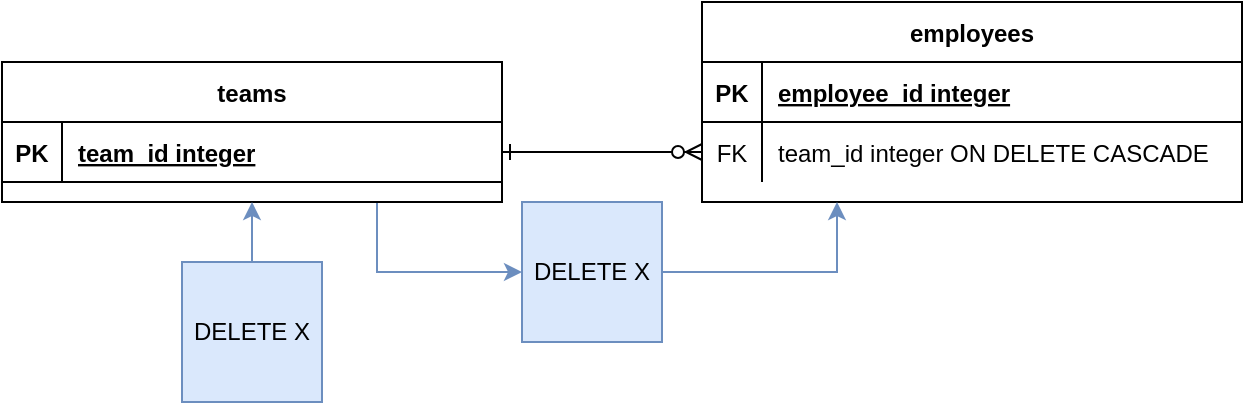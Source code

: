 <mxfile version="24.7.5">
  <diagram id="R2lEEEUBdFMjLlhIrx00" name="Page-1">
    <mxGraphModel dx="1434" dy="782" grid="1" gridSize="10" guides="1" tooltips="1" connect="1" arrows="1" fold="1" page="1" pageScale="1" pageWidth="850" pageHeight="1100" math="0" shadow="0" extFonts="Permanent Marker^https://fonts.googleapis.com/css?family=Permanent+Marker">
      <root>
        <mxCell id="0" />
        <mxCell id="1" parent="0" />
        <mxCell id="KNevRsefQJ03b3R65TDT-1" value="" style="edgeStyle=entityRelationEdgeStyle;endArrow=ERzeroToMany;startArrow=ERone;endFill=1;startFill=0;" parent="1" source="KNevRsefQJ03b3R65TDT-10" target="KNevRsefQJ03b3R65TDT-6" edge="1">
          <mxGeometry width="100" height="100" relative="1" as="geometry">
            <mxPoint x="260" y="470" as="sourcePoint" />
            <mxPoint x="360" y="370" as="targetPoint" />
          </mxGeometry>
        </mxCell>
        <mxCell id="KNevRsefQJ03b3R65TDT-2" value="employees" style="shape=table;startSize=30;container=1;collapsible=1;childLayout=tableLayout;fixedRows=1;rowLines=0;fontStyle=1;align=center;resizeLast=1;" parent="1" vertex="1">
          <mxGeometry x="390" y="40" width="270" height="100" as="geometry" />
        </mxCell>
        <mxCell id="KNevRsefQJ03b3R65TDT-3" value="" style="shape=partialRectangle;collapsible=0;dropTarget=0;pointerEvents=0;fillColor=none;points=[[0,0.5],[1,0.5]];portConstraint=eastwest;top=0;left=0;right=0;bottom=1;" parent="KNevRsefQJ03b3R65TDT-2" vertex="1">
          <mxGeometry y="30" width="270" height="30" as="geometry" />
        </mxCell>
        <mxCell id="KNevRsefQJ03b3R65TDT-4" value="PK" style="shape=partialRectangle;overflow=hidden;connectable=0;fillColor=none;top=0;left=0;bottom=0;right=0;fontStyle=1;" parent="KNevRsefQJ03b3R65TDT-3" vertex="1">
          <mxGeometry width="30" height="30" as="geometry">
            <mxRectangle width="30" height="30" as="alternateBounds" />
          </mxGeometry>
        </mxCell>
        <mxCell id="KNevRsefQJ03b3R65TDT-5" value="employee_id integer" style="shape=partialRectangle;overflow=hidden;connectable=0;fillColor=none;top=0;left=0;bottom=0;right=0;align=left;spacingLeft=6;fontStyle=5;" parent="KNevRsefQJ03b3R65TDT-3" vertex="1">
          <mxGeometry x="30" width="240" height="30" as="geometry">
            <mxRectangle width="240" height="30" as="alternateBounds" />
          </mxGeometry>
        </mxCell>
        <mxCell id="KNevRsefQJ03b3R65TDT-6" value="" style="shape=partialRectangle;collapsible=0;dropTarget=0;pointerEvents=0;fillColor=none;points=[[0,0.5],[1,0.5]];portConstraint=eastwest;top=0;left=0;right=0;bottom=0;" parent="KNevRsefQJ03b3R65TDT-2" vertex="1">
          <mxGeometry y="60" width="270" height="30" as="geometry" />
        </mxCell>
        <mxCell id="KNevRsefQJ03b3R65TDT-7" value="FK" style="shape=partialRectangle;overflow=hidden;connectable=0;fillColor=none;top=0;left=0;bottom=0;right=0;" parent="KNevRsefQJ03b3R65TDT-6" vertex="1">
          <mxGeometry width="30" height="30" as="geometry">
            <mxRectangle width="30" height="30" as="alternateBounds" />
          </mxGeometry>
        </mxCell>
        <mxCell id="KNevRsefQJ03b3R65TDT-8" value="team_id integer ON DELETE CASCADE" style="shape=partialRectangle;overflow=hidden;connectable=0;fillColor=none;top=0;left=0;bottom=0;right=0;align=left;spacingLeft=6;" parent="KNevRsefQJ03b3R65TDT-6" vertex="1">
          <mxGeometry x="30" width="240" height="30" as="geometry">
            <mxRectangle width="240" height="30" as="alternateBounds" />
          </mxGeometry>
        </mxCell>
        <mxCell id="QT6rj63CWjpXJNde_urr-2" style="edgeStyle=orthogonalEdgeStyle;rounded=0;orthogonalLoop=1;jettySize=auto;html=1;exitX=0.75;exitY=1;exitDx=0;exitDy=0;entryX=0;entryY=0.5;entryDx=0;entryDy=0;fillColor=#dae8fc;strokeColor=#6c8ebf;" parent="1" source="KNevRsefQJ03b3R65TDT-9" target="mHRXlXbhvssyKXJbwLeI-8" edge="1">
          <mxGeometry relative="1" as="geometry" />
        </mxCell>
        <mxCell id="KNevRsefQJ03b3R65TDT-9" value="teams" style="shape=table;startSize=30;container=1;collapsible=1;childLayout=tableLayout;fixedRows=1;rowLines=0;fontStyle=1;align=center;resizeLast=1;" parent="1" vertex="1">
          <mxGeometry x="40" y="70" width="250" height="70" as="geometry" />
        </mxCell>
        <mxCell id="KNevRsefQJ03b3R65TDT-10" value="" style="shape=partialRectangle;collapsible=0;dropTarget=0;pointerEvents=0;fillColor=none;points=[[0,0.5],[1,0.5]];portConstraint=eastwest;top=0;left=0;right=0;bottom=1;" parent="KNevRsefQJ03b3R65TDT-9" vertex="1">
          <mxGeometry y="30" width="250" height="30" as="geometry" />
        </mxCell>
        <mxCell id="KNevRsefQJ03b3R65TDT-11" value="PK" style="shape=partialRectangle;overflow=hidden;connectable=0;fillColor=none;top=0;left=0;bottom=0;right=0;fontStyle=1;" parent="KNevRsefQJ03b3R65TDT-10" vertex="1">
          <mxGeometry width="30" height="30" as="geometry">
            <mxRectangle width="30" height="30" as="alternateBounds" />
          </mxGeometry>
        </mxCell>
        <mxCell id="KNevRsefQJ03b3R65TDT-12" value="team_id integer" style="shape=partialRectangle;overflow=hidden;connectable=0;fillColor=none;top=0;left=0;bottom=0;right=0;align=left;spacingLeft=6;fontStyle=5;" parent="KNevRsefQJ03b3R65TDT-10" vertex="1">
          <mxGeometry x="30" width="220" height="30" as="geometry">
            <mxRectangle width="220" height="30" as="alternateBounds" />
          </mxGeometry>
        </mxCell>
        <mxCell id="QT6rj63CWjpXJNde_urr-1" style="edgeStyle=orthogonalEdgeStyle;rounded=0;orthogonalLoop=1;jettySize=auto;html=1;exitX=0.5;exitY=0;exitDx=0;exitDy=0;entryX=0.5;entryY=1;entryDx=0;entryDy=0;fillColor=#dae8fc;strokeColor=#6c8ebf;" parent="1" source="mHRXlXbhvssyKXJbwLeI-1" target="KNevRsefQJ03b3R65TDT-9" edge="1">
          <mxGeometry relative="1" as="geometry" />
        </mxCell>
        <mxCell id="mHRXlXbhvssyKXJbwLeI-1" value="DELETE X" style="whiteSpace=wrap;html=1;aspect=fixed;fillColor=#dae8fc;strokeColor=#6c8ebf;" parent="1" vertex="1">
          <mxGeometry x="130" y="170" width="70" height="70" as="geometry" />
        </mxCell>
        <mxCell id="QT6rj63CWjpXJNde_urr-4" style="edgeStyle=orthogonalEdgeStyle;rounded=0;orthogonalLoop=1;jettySize=auto;html=1;exitX=1;exitY=0.5;exitDx=0;exitDy=0;entryX=0.25;entryY=1;entryDx=0;entryDy=0;fillColor=#dae8fc;strokeColor=#6c8ebf;" parent="1" source="mHRXlXbhvssyKXJbwLeI-8" target="KNevRsefQJ03b3R65TDT-2" edge="1">
          <mxGeometry relative="1" as="geometry" />
        </mxCell>
        <mxCell id="mHRXlXbhvssyKXJbwLeI-8" value="DELETE X" style="whiteSpace=wrap;html=1;aspect=fixed;fillColor=#dae8fc;strokeColor=#6c8ebf;" parent="1" vertex="1">
          <mxGeometry x="300" y="140" width="70" height="70" as="geometry" />
        </mxCell>
      </root>
    </mxGraphModel>
  </diagram>
</mxfile>
